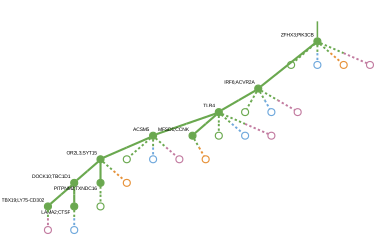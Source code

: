 strict digraph  {
graph[splines=false]; nodesep=0.7; rankdir=TB; ranksep=0.6; forcelabels=true; dpi=600; size=2.5;
0 [color="#6aa84fff", fillcolor="#6aa84fff", fixedsize=true, fontname=Arial, fontsize="12pt", height="0.25", label="", penwidth=3, shape=circle, style=filled, xlabel="IRF6;ACVR2A"];
4 [color="#6aa84fff", fillcolor="#6aa84fff", fixedsize=true, fontname=Arial, fontsize="12pt", height="0.25", label="", penwidth=3, shape=circle, style=filled, xlabel=TLR4];
14 [color="#6aa84fff", fillcolor="#6aa84fff", fixedsize=true, fontname=Arial, fontsize="12pt", height="0.25", label="", penwidth=3, shape=circle, style=solid, xlabel=""];
15 [color="#6fa8dcff", fillcolor="#6fa8dcff", fixedsize=true, fontname=Arial, fontsize="12pt", height="0.25", label="", penwidth=3, shape=circle, style=solid, xlabel=""];
16 [color="#c27ba0ff", fillcolor="#c27ba0ff", fixedsize=true, fontname=Arial, fontsize="12pt", height="0.25", label="", penwidth=3, shape=circle, style=solid, xlabel=""];
1 [color="#6aa84fff", fillcolor="#6aa84fff", fixedsize=true, fontname=Arial, fontsize="12pt", height="0.25", label="", penwidth=3, shape=circle, style=filled, xlabel="ZFHX3;PIK3CB"];
10 [color="#6aa84fff", fillcolor="#6aa84fff", fixedsize=true, fontname=Arial, fontsize="12pt", height="0.25", label="", penwidth=3, shape=circle, style=solid, xlabel=""];
11 [color="#6fa8dcff", fillcolor="#6fa8dcff", fixedsize=true, fontname=Arial, fontsize="12pt", height="0.25", label="", penwidth=3, shape=circle, style=solid, xlabel=""];
12 [color="#e69138ff", fillcolor="#e69138ff", fixedsize=true, fontname=Arial, fontsize="12pt", height="0.25", label="", penwidth=3, shape=circle, style=solid, xlabel=""];
13 [color="#c27ba0ff", fillcolor="#c27ba0ff", fixedsize=true, fontname=Arial, fontsize="12pt", height="0.25", label="", penwidth=3, shape=circle, style=solid, xlabel=""];
2 [color="#6aa84fff", fillcolor="#6aa84fff", fixedsize=true, fontname=Arial, fontsize="12pt", height="0.25", label="", penwidth=3, shape=circle, style=filled, xlabel="DOCK10;TBC1D1"];
5 [color="#6aa84fff", fillcolor="#6aa84fff", fixedsize=true, fontname=Arial, fontsize="12pt", height="0.25", label="", penwidth=3, shape=circle, style=filled, xlabel="TBX19;LY75-CD302"];
8 [color="#6aa84fff", fillcolor="#6aa84fff", fixedsize=true, fontname=Arial, fontsize="12pt", height="0.25", label="", penwidth=3, shape=circle, style=filled, xlabel="LAMA2;CTSF"];
3 [color="#6aa84fff", fillcolor="#6aa84fff", fixedsize=true, fontname=Arial, fontsize="12pt", height="0.25", label="", penwidth=3, shape=circle, style=filled, xlabel=ACSM5];
6 [color="#6aa84fff", fillcolor="#6aa84fff", fixedsize=true, fontname=Arial, fontsize="12pt", height="0.25", label="", penwidth=3, shape=circle, style=filled, xlabel="OR2L3;SYT15"];
17 [color="#6aa84fff", fillcolor="#6aa84fff", fixedsize=true, fontname=Arial, fontsize="12pt", height="0.25", label="", penwidth=3, shape=circle, style=solid, xlabel=""];
18 [color="#6fa8dcff", fillcolor="#6fa8dcff", fixedsize=true, fontname=Arial, fontsize="12pt", height="0.25", label="", penwidth=3, shape=circle, style=solid, xlabel=""];
19 [color="#c27ba0ff", fillcolor="#c27ba0ff", fixedsize=true, fontname=Arial, fontsize="12pt", height="0.25", label="", penwidth=3, shape=circle, style=solid, xlabel=""];
7 [color="#6aa84fff", fillcolor="#6aa84fff", fixedsize=true, fontname=Arial, fontsize="12pt", height="0.25", label="", penwidth=3, shape=circle, style=filled, xlabel="MFSD1;CCNK"];
20 [color="#6aa84fff", fillcolor="#6aa84fff", fixedsize=true, fontname=Arial, fontsize="12pt", height="0.25", label="", penwidth=3, shape=circle, style=solid, xlabel=""];
21 [color="#6fa8dcff", fillcolor="#6fa8dcff", fixedsize=true, fontname=Arial, fontsize="12pt", height="0.25", label="", penwidth=3, shape=circle, style=solid, xlabel=""];
22 [color="#c27ba0ff", fillcolor="#c27ba0ff", fixedsize=true, fontname=Arial, fontsize="12pt", height="0.25", label="", penwidth=3, shape=circle, style=solid, xlabel=""];
23 [color="#c27ba0ff", fillcolor="#c27ba0ff", fixedsize=true, fontname=Arial, fontsize="12pt", height="0.25", label="", penwidth=3, shape=circle, style=solid, xlabel=""];
9 [color="#6aa84fff", fillcolor="#6aa84fff", fixedsize=true, fontname=Arial, fontsize="12pt", height="0.25", label="", penwidth=3, shape=circle, style=filled, xlabel="PITPNM2;TXNDC16"];
24 [color="#e69138ff", fillcolor="#e69138ff", fixedsize=true, fontname=Arial, fontsize="12pt", height="0.25", label="", penwidth=3, shape=circle, style=solid, xlabel=""];
25 [color="#e69138ff", fillcolor="#e69138ff", fixedsize=true, fontname=Arial, fontsize="12pt", height="0.25", label="", penwidth=3, shape=circle, style=solid, xlabel=""];
26 [color="#6fa8dcff", fillcolor="#6fa8dcff", fixedsize=true, fontname=Arial, fontsize="12pt", height="0.25", label="", penwidth=3, shape=circle, style=solid, xlabel=""];
27 [color="#6aa84fff", fillcolor="#6aa84fff", fixedsize=true, fontname=Arial, fontsize="12pt", height="0.25", label="", penwidth=3, shape=circle, style=solid, xlabel=""];
normal [label="", penwidth=3, style=invis, xlabel="ZFHX3;PIK3CB"];
0 -> 4  [arrowsize=0, color="#6aa84fff;0.5:#6aa84fff", minlen="1.0071380138397217", penwidth="5.5", style=solid];
0 -> 14  [arrowsize=0, color="#6aa84fff;0.5:#6aa84fff", minlen="1.0005098581314087", penwidth=5, style=dashed];
0 -> 15  [arrowsize=0, color="#6aa84fff;0.5:#6fa8dcff", minlen="1.0005098581314087", penwidth=5, style=dashed];
0 -> 16  [arrowsize=0, color="#6aa84fff;0.5:#c27ba0ff", minlen="1.0005098581314087", penwidth=5, style=dashed];
4 -> 3  [arrowsize=0, color="#6aa84fff;0.5:#6aa84fff", minlen="1.0010197162628174", penwidth="5.5", style=solid];
4 -> 7  [arrowsize=0, color="#6aa84fff;0.5:#6aa84fff", minlen="1.008157730102539", penwidth="5.5", style=solid];
4 -> 20  [arrowsize=0, color="#6aa84fff;0.5:#6aa84fff", minlen="1.0005098581314087", penwidth=5, style=dashed];
4 -> 21  [arrowsize=0, color="#6aa84fff;0.5:#6fa8dcff", minlen="1.0005098581314087", penwidth=5, style=dashed];
4 -> 22  [arrowsize=0, color="#6aa84fff;0.5:#c27ba0ff", minlen="1.0005098581314087", penwidth=5, style=dashed];
1 -> 0  [arrowsize=0, color="#6aa84fff;0.5:#6aa84fff", minlen="2.5", penwidth="5.5", style=solid];
1 -> 10  [arrowsize=0, color="#6aa84fff;0.5:#6aa84fff", minlen="1.0005098581314087", penwidth=5, style=dashed];
1 -> 11  [arrowsize=0, color="#6aa84fff;0.5:#6fa8dcff", minlen="1.0005098581314087", penwidth=5, style=dashed];
1 -> 12  [arrowsize=0, color="#6aa84fff;0.5:#e69138ff", minlen="1.0005098581314087", penwidth=5, style=dashed];
1 -> 13  [arrowsize=0, color="#6aa84fff;0.5:#c27ba0ff", minlen="1.0005098581314087", penwidth=5, style=dashed];
2 -> 5  [arrowsize=0, color="#6aa84fff;0.5:#6aa84fff", minlen="1.008157730102539", penwidth="5.5", style=solid];
2 -> 8  [arrowsize=0, color="#6aa84fff;0.5:#6aa84fff", minlen="1.008157730102539", penwidth="5.5", style=solid];
5 -> 23  [arrowsize=0, color="#6aa84fff;0.5:#c27ba0ff", minlen="1.0005098581314087", penwidth=5, style=dashed];
8 -> 26  [arrowsize=0, color="#6aa84fff;0.5:#6fa8dcff", minlen="1.0005098581314087", penwidth=5, style=dashed];
3 -> 6  [arrowsize=0, color="#6aa84fff;0.5:#6aa84fff", minlen="1.013256311416626", penwidth="5.5", style=solid];
3 -> 17  [arrowsize=0, color="#6aa84fff;0.5:#6aa84fff", minlen="1.0005098581314087", penwidth=5, style=dashed];
3 -> 18  [arrowsize=0, color="#6aa84fff;0.5:#6fa8dcff", minlen="1.0005098581314087", penwidth=5, style=dashed];
3 -> 19  [arrowsize=0, color="#6aa84fff;0.5:#c27ba0ff", minlen="1.0005098581314087", penwidth=5, style=dashed];
6 -> 2  [arrowsize=0, color="#6aa84fff;0.5:#6aa84fff", minlen="1.0030591487884521", penwidth="5.5", style=solid];
6 -> 9  [arrowsize=0, color="#6aa84fff;0.5:#6aa84fff", minlen="1.0040788650512695", penwidth="5.5", style=solid];
6 -> 24  [arrowsize=0, color="#6aa84fff;0.5:#e69138ff", minlen="1.0005098581314087", penwidth=5, style=dashed];
7 -> 25  [arrowsize=0, color="#6aa84fff;0.5:#e69138ff", minlen="1.0005098581314087", penwidth=5, style=dashed];
9 -> 27  [arrowsize=0, color="#6aa84fff;0.5:#6aa84fff", minlen="1.0005098581314087", penwidth=5, style=dashed];
normal -> 1  [arrowsize=0, color="#6aa84fff", label="", penwidth=4, style=solid];
}
